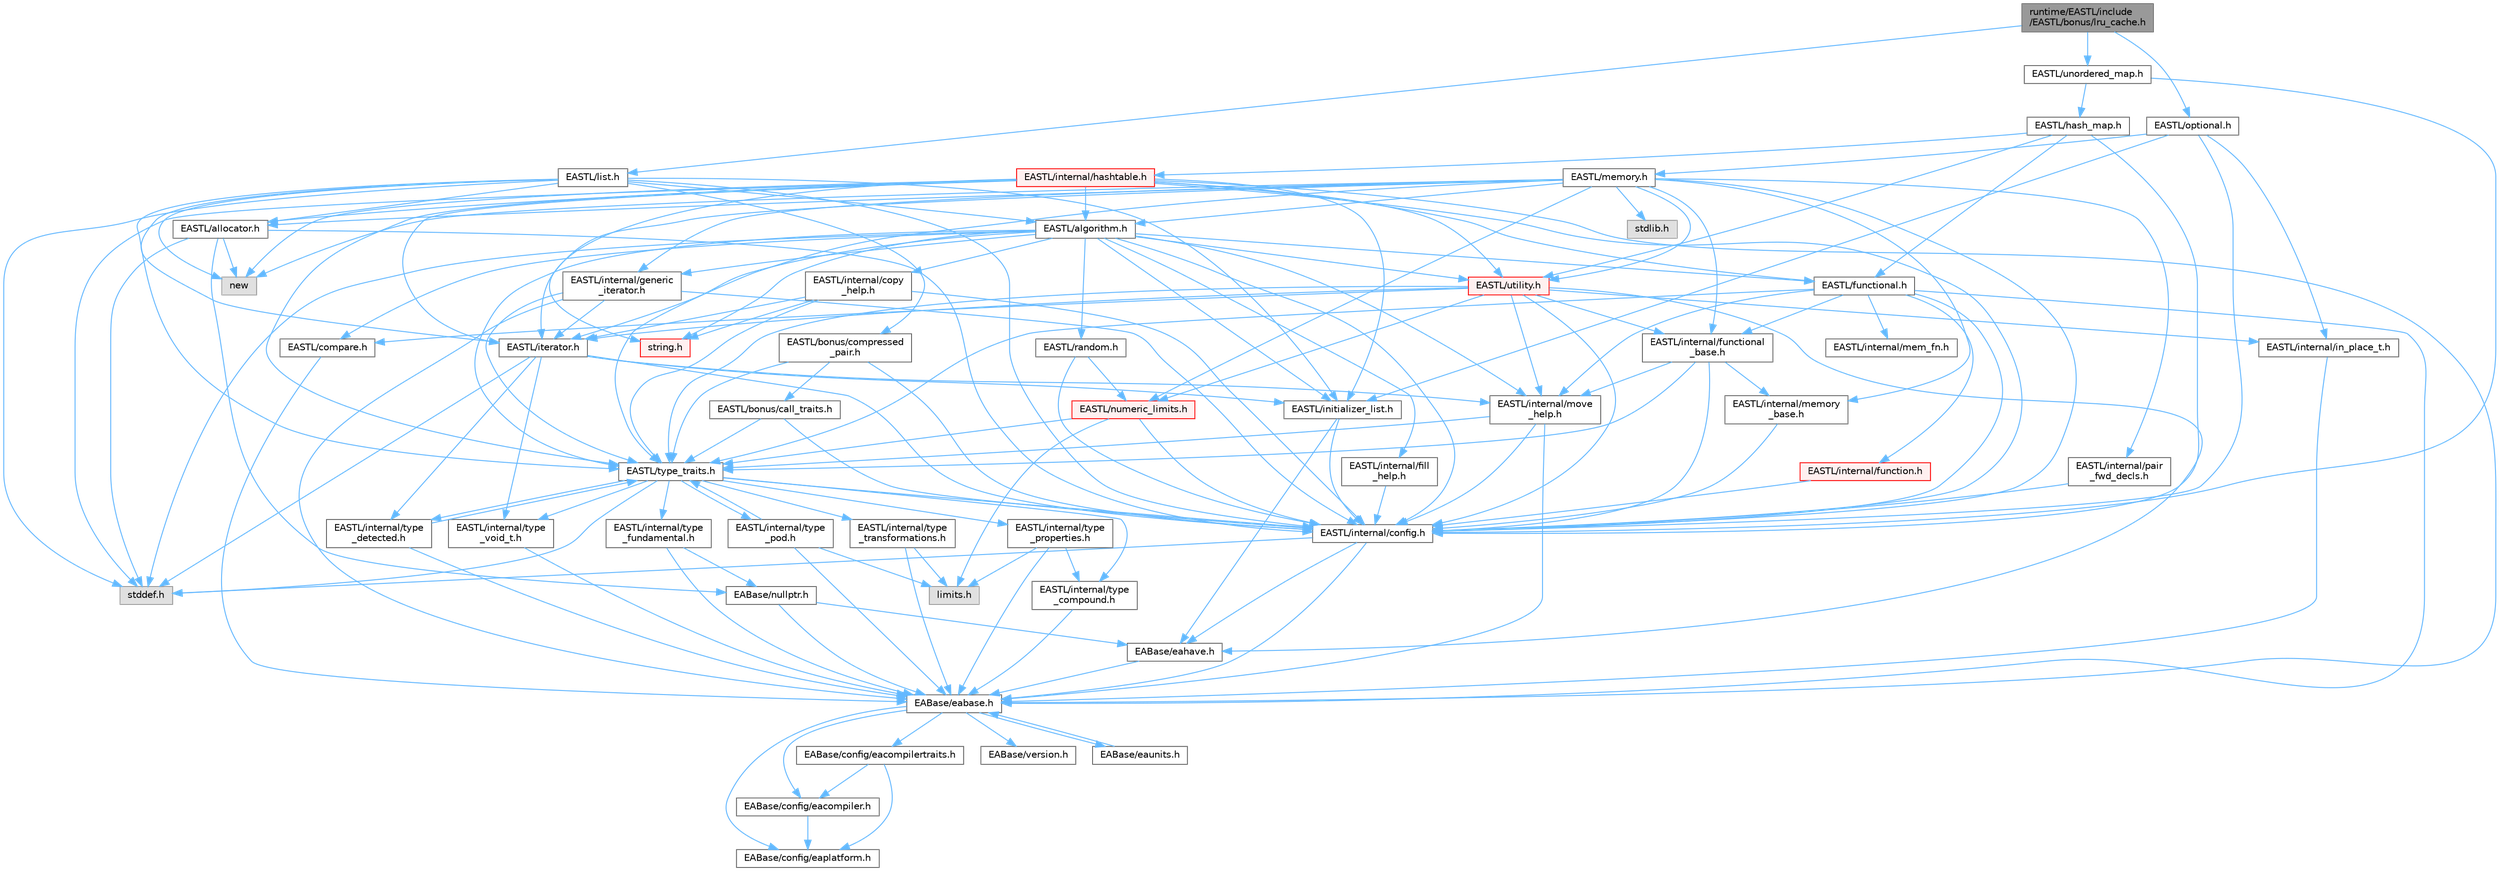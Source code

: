 digraph "runtime/EASTL/include/EASTL/bonus/lru_cache.h"
{
 // LATEX_PDF_SIZE
  bgcolor="transparent";
  edge [fontname=Helvetica,fontsize=10,labelfontname=Helvetica,labelfontsize=10];
  node [fontname=Helvetica,fontsize=10,shape=box,height=0.2,width=0.4];
  Node1 [id="Node000001",label="runtime/EASTL/include\l/EASTL/bonus/lru_cache.h",height=0.2,width=0.4,color="gray40", fillcolor="grey60", style="filled", fontcolor="black",tooltip=" "];
  Node1 -> Node2 [id="edge159_Node000001_Node000002",color="steelblue1",style="solid",tooltip=" "];
  Node2 [id="Node000002",label="EASTL/list.h",height=0.2,width=0.4,color="grey40", fillcolor="white", style="filled",URL="$_e_a_s_t_l_2include_2_e_a_s_t_l_2list_8h.html",tooltip=" "];
  Node2 -> Node3 [id="edge160_Node000002_Node000003",color="steelblue1",style="solid",tooltip=" "];
  Node3 [id="Node000003",label="EASTL/internal/config.h",height=0.2,width=0.4,color="grey40", fillcolor="white", style="filled",URL="$config_8h.html",tooltip=" "];
  Node3 -> Node4 [id="edge161_Node000003_Node000004",color="steelblue1",style="solid",tooltip=" "];
  Node4 [id="Node000004",label="EABase/eabase.h",height=0.2,width=0.4,color="grey40", fillcolor="white", style="filled",URL="$eabase_8h.html",tooltip=" "];
  Node4 -> Node5 [id="edge162_Node000004_Node000005",color="steelblue1",style="solid",tooltip=" "];
  Node5 [id="Node000005",label="EABase/config/eacompiler.h",height=0.2,width=0.4,color="grey40", fillcolor="white", style="filled",URL="$eacompiler_8h.html",tooltip=" "];
  Node5 -> Node6 [id="edge163_Node000005_Node000006",color="steelblue1",style="solid",tooltip=" "];
  Node6 [id="Node000006",label="EABase/config/eaplatform.h",height=0.2,width=0.4,color="grey40", fillcolor="white", style="filled",URL="$eaplatform_8h.html",tooltip=" "];
  Node4 -> Node7 [id="edge164_Node000004_Node000007",color="steelblue1",style="solid",tooltip=" "];
  Node7 [id="Node000007",label="EABase/config/eacompilertraits.h",height=0.2,width=0.4,color="grey40", fillcolor="white", style="filled",URL="$eacompilertraits_8h.html",tooltip=" "];
  Node7 -> Node6 [id="edge165_Node000007_Node000006",color="steelblue1",style="solid",tooltip=" "];
  Node7 -> Node5 [id="edge166_Node000007_Node000005",color="steelblue1",style="solid",tooltip=" "];
  Node4 -> Node6 [id="edge167_Node000004_Node000006",color="steelblue1",style="solid",tooltip=" "];
  Node4 -> Node8 [id="edge168_Node000004_Node000008",color="steelblue1",style="solid",tooltip=" "];
  Node8 [id="Node000008",label="EABase/version.h",height=0.2,width=0.4,color="grey40", fillcolor="white", style="filled",URL="$_e_a_s_t_l_2packages_2_e_a_base_2include_2_common_2_e_a_base_2version_8h.html",tooltip=" "];
  Node4 -> Node9 [id="edge169_Node000004_Node000009",color="steelblue1",style="solid",tooltip=" "];
  Node9 [id="Node000009",label="EABase/eaunits.h",height=0.2,width=0.4,color="grey40", fillcolor="white", style="filled",URL="$eaunits_8h.html",tooltip=" "];
  Node9 -> Node4 [id="edge170_Node000009_Node000004",color="steelblue1",style="solid",tooltip=" "];
  Node3 -> Node10 [id="edge171_Node000003_Node000010",color="steelblue1",style="solid",tooltip=" "];
  Node10 [id="Node000010",label="EABase/eahave.h",height=0.2,width=0.4,color="grey40", fillcolor="white", style="filled",URL="$eahave_8h.html",tooltip=" "];
  Node10 -> Node4 [id="edge172_Node000010_Node000004",color="steelblue1",style="solid",tooltip=" "];
  Node3 -> Node11 [id="edge173_Node000003_Node000011",color="steelblue1",style="solid",tooltip=" "];
  Node11 [id="Node000011",label="stddef.h",height=0.2,width=0.4,color="grey60", fillcolor="#E0E0E0", style="filled",tooltip=" "];
  Node2 -> Node12 [id="edge174_Node000002_Node000012",color="steelblue1",style="solid",tooltip=" "];
  Node12 [id="Node000012",label="EASTL/allocator.h",height=0.2,width=0.4,color="grey40", fillcolor="white", style="filled",URL="$allocator_8h.html",tooltip=" "];
  Node12 -> Node3 [id="edge175_Node000012_Node000003",color="steelblue1",style="solid",tooltip=" "];
  Node12 -> Node13 [id="edge176_Node000012_Node000013",color="steelblue1",style="solid",tooltip=" "];
  Node13 [id="Node000013",label="EABase/nullptr.h",height=0.2,width=0.4,color="grey40", fillcolor="white", style="filled",URL="$nullptr_8h.html",tooltip=" "];
  Node13 -> Node4 [id="edge177_Node000013_Node000004",color="steelblue1",style="solid",tooltip=" "];
  Node13 -> Node10 [id="edge178_Node000013_Node000010",color="steelblue1",style="solid",tooltip=" "];
  Node12 -> Node11 [id="edge179_Node000012_Node000011",color="steelblue1",style="solid",tooltip=" "];
  Node12 -> Node14 [id="edge180_Node000012_Node000014",color="steelblue1",style="solid",tooltip=" "];
  Node14 [id="Node000014",label="new",height=0.2,width=0.4,color="grey60", fillcolor="#E0E0E0", style="filled",tooltip=" "];
  Node2 -> Node15 [id="edge181_Node000002_Node000015",color="steelblue1",style="solid",tooltip=" "];
  Node15 [id="Node000015",label="EASTL/type_traits.h",height=0.2,width=0.4,color="grey40", fillcolor="white", style="filled",URL="$_e_a_s_t_l_2include_2_e_a_s_t_l_2type__traits_8h.html",tooltip=" "];
  Node15 -> Node3 [id="edge182_Node000015_Node000003",color="steelblue1",style="solid",tooltip=" "];
  Node15 -> Node11 [id="edge183_Node000015_Node000011",color="steelblue1",style="solid",tooltip=" "];
  Node15 -> Node16 [id="edge184_Node000015_Node000016",color="steelblue1",style="solid",tooltip=" "];
  Node16 [id="Node000016",label="EASTL/internal/type\l_fundamental.h",height=0.2,width=0.4,color="grey40", fillcolor="white", style="filled",URL="$type__fundamental_8h.html",tooltip=" "];
  Node16 -> Node4 [id="edge185_Node000016_Node000004",color="steelblue1",style="solid",tooltip=" "];
  Node16 -> Node13 [id="edge186_Node000016_Node000013",color="steelblue1",style="solid",tooltip=" "];
  Node15 -> Node17 [id="edge187_Node000015_Node000017",color="steelblue1",style="solid",tooltip=" "];
  Node17 [id="Node000017",label="EASTL/internal/type\l_transformations.h",height=0.2,width=0.4,color="grey40", fillcolor="white", style="filled",URL="$type__transformations_8h.html",tooltip=" "];
  Node17 -> Node4 [id="edge188_Node000017_Node000004",color="steelblue1",style="solid",tooltip=" "];
  Node17 -> Node18 [id="edge189_Node000017_Node000018",color="steelblue1",style="solid",tooltip=" "];
  Node18 [id="Node000018",label="limits.h",height=0.2,width=0.4,color="grey60", fillcolor="#E0E0E0", style="filled",tooltip=" "];
  Node15 -> Node19 [id="edge190_Node000015_Node000019",color="steelblue1",style="solid",tooltip=" "];
  Node19 [id="Node000019",label="EASTL/internal/type\l_void_t.h",height=0.2,width=0.4,color="grey40", fillcolor="white", style="filled",URL="$type__void__t_8h.html",tooltip=" "];
  Node19 -> Node4 [id="edge191_Node000019_Node000004",color="steelblue1",style="solid",tooltip=" "];
  Node15 -> Node20 [id="edge192_Node000015_Node000020",color="steelblue1",style="solid",tooltip=" "];
  Node20 [id="Node000020",label="EASTL/internal/type\l_properties.h",height=0.2,width=0.4,color="grey40", fillcolor="white", style="filled",URL="$type__properties_8h.html",tooltip=" "];
  Node20 -> Node4 [id="edge193_Node000020_Node000004",color="steelblue1",style="solid",tooltip=" "];
  Node20 -> Node18 [id="edge194_Node000020_Node000018",color="steelblue1",style="solid",tooltip=" "];
  Node20 -> Node21 [id="edge195_Node000020_Node000021",color="steelblue1",style="solid",tooltip=" "];
  Node21 [id="Node000021",label="EASTL/internal/type\l_compound.h",height=0.2,width=0.4,color="grey40", fillcolor="white", style="filled",URL="$type__compound_8h.html",tooltip=" "];
  Node21 -> Node4 [id="edge196_Node000021_Node000004",color="steelblue1",style="solid",tooltip=" "];
  Node15 -> Node21 [id="edge197_Node000015_Node000021",color="steelblue1",style="solid",tooltip=" "];
  Node15 -> Node22 [id="edge198_Node000015_Node000022",color="steelblue1",style="solid",tooltip=" "];
  Node22 [id="Node000022",label="EASTL/internal/type\l_pod.h",height=0.2,width=0.4,color="grey40", fillcolor="white", style="filled",URL="$type__pod_8h.html",tooltip=" "];
  Node22 -> Node4 [id="edge199_Node000022_Node000004",color="steelblue1",style="solid",tooltip=" "];
  Node22 -> Node18 [id="edge200_Node000022_Node000018",color="steelblue1",style="solid",tooltip=" "];
  Node22 -> Node15 [id="edge201_Node000022_Node000015",color="steelblue1",style="solid",tooltip=" "];
  Node15 -> Node23 [id="edge202_Node000015_Node000023",color="steelblue1",style="solid",tooltip=" "];
  Node23 [id="Node000023",label="EASTL/internal/type\l_detected.h",height=0.2,width=0.4,color="grey40", fillcolor="white", style="filled",URL="$type__detected_8h.html",tooltip=" "];
  Node23 -> Node4 [id="edge203_Node000023_Node000004",color="steelblue1",style="solid",tooltip=" "];
  Node23 -> Node15 [id="edge204_Node000023_Node000015",color="steelblue1",style="solid",tooltip=" "];
  Node2 -> Node24 [id="edge205_Node000002_Node000024",color="steelblue1",style="solid",tooltip=" "];
  Node24 [id="Node000024",label="EASTL/iterator.h",height=0.2,width=0.4,color="grey40", fillcolor="white", style="filled",URL="$_e_a_s_t_l_2include_2_e_a_s_t_l_2iterator_8h.html",tooltip=" "];
  Node24 -> Node3 [id="edge206_Node000024_Node000003",color="steelblue1",style="solid",tooltip=" "];
  Node24 -> Node25 [id="edge207_Node000024_Node000025",color="steelblue1",style="solid",tooltip=" "];
  Node25 [id="Node000025",label="EASTL/internal/move\l_help.h",height=0.2,width=0.4,color="grey40", fillcolor="white", style="filled",URL="$move__help_8h.html",tooltip=" "];
  Node25 -> Node4 [id="edge208_Node000025_Node000004",color="steelblue1",style="solid",tooltip=" "];
  Node25 -> Node3 [id="edge209_Node000025_Node000003",color="steelblue1",style="solid",tooltip=" "];
  Node25 -> Node15 [id="edge210_Node000025_Node000015",color="steelblue1",style="solid",tooltip=" "];
  Node24 -> Node23 [id="edge211_Node000024_Node000023",color="steelblue1",style="solid",tooltip=" "];
  Node24 -> Node19 [id="edge212_Node000024_Node000019",color="steelblue1",style="solid",tooltip=" "];
  Node24 -> Node26 [id="edge213_Node000024_Node000026",color="steelblue1",style="solid",tooltip=" "];
  Node26 [id="Node000026",label="EASTL/initializer_list.h",height=0.2,width=0.4,color="grey40", fillcolor="white", style="filled",URL="$initializer__list_8h.html",tooltip=" "];
  Node26 -> Node3 [id="edge214_Node000026_Node000003",color="steelblue1",style="solid",tooltip=" "];
  Node26 -> Node10 [id="edge215_Node000026_Node000010",color="steelblue1",style="solid",tooltip=" "];
  Node24 -> Node11 [id="edge216_Node000024_Node000011",color="steelblue1",style="solid",tooltip=" "];
  Node2 -> Node27 [id="edge217_Node000002_Node000027",color="steelblue1",style="solid",tooltip=" "];
  Node27 [id="Node000027",label="EASTL/algorithm.h",height=0.2,width=0.4,color="grey40", fillcolor="white", style="filled",URL="$_e_a_s_t_l_2include_2_e_a_s_t_l_2algorithm_8h.html",tooltip=" "];
  Node27 -> Node3 [id="edge218_Node000027_Node000003",color="steelblue1",style="solid",tooltip=" "];
  Node27 -> Node15 [id="edge219_Node000027_Node000015",color="steelblue1",style="solid",tooltip=" "];
  Node27 -> Node25 [id="edge220_Node000027_Node000025",color="steelblue1",style="solid",tooltip=" "];
  Node27 -> Node28 [id="edge221_Node000027_Node000028",color="steelblue1",style="solid",tooltip=" "];
  Node28 [id="Node000028",label="EASTL/internal/copy\l_help.h",height=0.2,width=0.4,color="grey40", fillcolor="white", style="filled",URL="$copy__help_8h.html",tooltip=" "];
  Node28 -> Node3 [id="edge222_Node000028_Node000003",color="steelblue1",style="solid",tooltip=" "];
  Node28 -> Node15 [id="edge223_Node000028_Node000015",color="steelblue1",style="solid",tooltip=" "];
  Node28 -> Node24 [id="edge224_Node000028_Node000024",color="steelblue1",style="solid",tooltip=" "];
  Node28 -> Node29 [id="edge225_Node000028_Node000029",color="steelblue1",style="solid",tooltip=" "];
  Node29 [id="Node000029",label="string.h",height=0.2,width=0.4,color="red", fillcolor="#FFF0F0", style="filled",URL="$string_8h.html",tooltip=" "];
  Node27 -> Node150 [id="edge226_Node000027_Node000150",color="steelblue1",style="solid",tooltip=" "];
  Node150 [id="Node000150",label="EASTL/internal/fill\l_help.h",height=0.2,width=0.4,color="grey40", fillcolor="white", style="filled",URL="$fill__help_8h.html",tooltip=" "];
  Node150 -> Node3 [id="edge227_Node000150_Node000003",color="steelblue1",style="solid",tooltip=" "];
  Node27 -> Node26 [id="edge228_Node000027_Node000026",color="steelblue1",style="solid",tooltip=" "];
  Node27 -> Node24 [id="edge229_Node000027_Node000024",color="steelblue1",style="solid",tooltip=" "];
  Node27 -> Node60 [id="edge230_Node000027_Node000060",color="steelblue1",style="solid",tooltip=" "];
  Node60 [id="Node000060",label="EASTL/functional.h",height=0.2,width=0.4,color="grey40", fillcolor="white", style="filled",URL="$_e_a_s_t_l_2include_2_e_a_s_t_l_2functional_8h.html",tooltip=" "];
  Node60 -> Node4 [id="edge231_Node000060_Node000004",color="steelblue1",style="solid",tooltip=" "];
  Node60 -> Node3 [id="edge232_Node000060_Node000003",color="steelblue1",style="solid",tooltip=" "];
  Node60 -> Node25 [id="edge233_Node000060_Node000025",color="steelblue1",style="solid",tooltip=" "];
  Node60 -> Node15 [id="edge234_Node000060_Node000015",color="steelblue1",style="solid",tooltip=" "];
  Node60 -> Node43 [id="edge235_Node000060_Node000043",color="steelblue1",style="solid",tooltip=" "];
  Node43 [id="Node000043",label="EASTL/internal/functional\l_base.h",height=0.2,width=0.4,color="grey40", fillcolor="white", style="filled",URL="$functional__base_8h.html",tooltip=" "];
  Node43 -> Node3 [id="edge236_Node000043_Node000003",color="steelblue1",style="solid",tooltip=" "];
  Node43 -> Node39 [id="edge237_Node000043_Node000039",color="steelblue1",style="solid",tooltip=" "];
  Node39 [id="Node000039",label="EASTL/internal/memory\l_base.h",height=0.2,width=0.4,color="grey40", fillcolor="white", style="filled",URL="$memory__base_8h.html",tooltip=" "];
  Node39 -> Node3 [id="edge238_Node000039_Node000003",color="steelblue1",style="solid",tooltip=" "];
  Node43 -> Node25 [id="edge239_Node000043_Node000025",color="steelblue1",style="solid",tooltip=" "];
  Node43 -> Node15 [id="edge240_Node000043_Node000015",color="steelblue1",style="solid",tooltip=" "];
  Node60 -> Node61 [id="edge241_Node000060_Node000061",color="steelblue1",style="solid",tooltip=" "];
  Node61 [id="Node000061",label="EASTL/internal/mem_fn.h",height=0.2,width=0.4,color="grey40", fillcolor="white", style="filled",URL="$mem__fn_8h.html",tooltip=" "];
  Node60 -> Node62 [id="edge242_Node000060_Node000062",color="steelblue1",style="solid",tooltip=" "];
  Node62 [id="Node000062",label="EASTL/internal/function.h",height=0.2,width=0.4,color="red", fillcolor="#FFF0F0", style="filled",URL="$_e_a_s_t_l_2include_2_e_a_s_t_l_2internal_2function_8h.html",tooltip=" "];
  Node62 -> Node3 [id="edge243_Node000062_Node000003",color="steelblue1",style="solid",tooltip=" "];
  Node27 -> Node44 [id="edge244_Node000027_Node000044",color="steelblue1",style="solid",tooltip=" "];
  Node44 [id="Node000044",label="EASTL/utility.h",height=0.2,width=0.4,color="red", fillcolor="#FFF0F0", style="filled",URL="$_e_a_s_t_l_2include_2_e_a_s_t_l_2utility_8h.html",tooltip=" "];
  Node44 -> Node3 [id="edge245_Node000044_Node000003",color="steelblue1",style="solid",tooltip=" "];
  Node44 -> Node15 [id="edge246_Node000044_Node000015",color="steelblue1",style="solid",tooltip=" "];
  Node44 -> Node24 [id="edge247_Node000044_Node000024",color="steelblue1",style="solid",tooltip=" "];
  Node44 -> Node45 [id="edge248_Node000044_Node000045",color="steelblue1",style="solid",tooltip=" "];
  Node45 [id="Node000045",label="EASTL/numeric_limits.h",height=0.2,width=0.4,color="red", fillcolor="#FFF0F0", style="filled",URL="$numeric__limits_8h.html",tooltip=" "];
  Node45 -> Node3 [id="edge249_Node000045_Node000003",color="steelblue1",style="solid",tooltip=" "];
  Node45 -> Node15 [id="edge250_Node000045_Node000015",color="steelblue1",style="solid",tooltip=" "];
  Node45 -> Node18 [id="edge251_Node000045_Node000018",color="steelblue1",style="solid",tooltip=" "];
  Node44 -> Node47 [id="edge252_Node000044_Node000047",color="steelblue1",style="solid",tooltip=" "];
  Node47 [id="Node000047",label="EASTL/compare.h",height=0.2,width=0.4,color="grey40", fillcolor="white", style="filled",URL="$compare_8h.html",tooltip=" "];
  Node47 -> Node4 [id="edge253_Node000047_Node000004",color="steelblue1",style="solid",tooltip=" "];
  Node44 -> Node43 [id="edge254_Node000044_Node000043",color="steelblue1",style="solid",tooltip=" "];
  Node44 -> Node25 [id="edge255_Node000044_Node000025",color="steelblue1",style="solid",tooltip=" "];
  Node44 -> Node10 [id="edge256_Node000044_Node000010",color="steelblue1",style="solid",tooltip=" "];
  Node44 -> Node50 [id="edge257_Node000044_Node000050",color="steelblue1",style="solid",tooltip=" "];
  Node50 [id="Node000050",label="EASTL/internal/in_place_t.h",height=0.2,width=0.4,color="grey40", fillcolor="white", style="filled",URL="$in__place__t_8h.html",tooltip=" "];
  Node50 -> Node4 [id="edge258_Node000050_Node000004",color="steelblue1",style="solid",tooltip=" "];
  Node27 -> Node41 [id="edge259_Node000027_Node000041",color="steelblue1",style="solid",tooltip=" "];
  Node41 [id="Node000041",label="EASTL/internal/generic\l_iterator.h",height=0.2,width=0.4,color="grey40", fillcolor="white", style="filled",URL="$generic__iterator_8h.html",tooltip=" "];
  Node41 -> Node4 [id="edge260_Node000041_Node000004",color="steelblue1",style="solid",tooltip=" "];
  Node41 -> Node3 [id="edge261_Node000041_Node000003",color="steelblue1",style="solid",tooltip=" "];
  Node41 -> Node24 [id="edge262_Node000041_Node000024",color="steelblue1",style="solid",tooltip=" "];
  Node41 -> Node15 [id="edge263_Node000041_Node000015",color="steelblue1",style="solid",tooltip=" "];
  Node27 -> Node151 [id="edge264_Node000027_Node000151",color="steelblue1",style="solid",tooltip=" "];
  Node151 [id="Node000151",label="EASTL/random.h",height=0.2,width=0.4,color="grey40", fillcolor="white", style="filled",URL="$random_8h.html",tooltip=" "];
  Node151 -> Node3 [id="edge265_Node000151_Node000003",color="steelblue1",style="solid",tooltip=" "];
  Node151 -> Node45 [id="edge266_Node000151_Node000045",color="steelblue1",style="solid",tooltip=" "];
  Node27 -> Node47 [id="edge267_Node000027_Node000047",color="steelblue1",style="solid",tooltip=" "];
  Node27 -> Node11 [id="edge268_Node000027_Node000011",color="steelblue1",style="solid",tooltip=" "];
  Node27 -> Node29 [id="edge269_Node000027_Node000029",color="steelblue1",style="solid",tooltip=" "];
  Node2 -> Node26 [id="edge270_Node000002_Node000026",color="steelblue1",style="solid",tooltip=" "];
  Node2 -> Node58 [id="edge271_Node000002_Node000058",color="steelblue1",style="solid",tooltip=" "];
  Node58 [id="Node000058",label="EASTL/bonus/compressed\l_pair.h",height=0.2,width=0.4,color="grey40", fillcolor="white", style="filled",URL="$compressed__pair_8h.html",tooltip=" "];
  Node58 -> Node3 [id="edge272_Node000058_Node000003",color="steelblue1",style="solid",tooltip=" "];
  Node58 -> Node15 [id="edge273_Node000058_Node000015",color="steelblue1",style="solid",tooltip=" "];
  Node58 -> Node59 [id="edge274_Node000058_Node000059",color="steelblue1",style="solid",tooltip=" "];
  Node59 [id="Node000059",label="EASTL/bonus/call_traits.h",height=0.2,width=0.4,color="grey40", fillcolor="white", style="filled",URL="$call__traits_8h.html",tooltip=" "];
  Node59 -> Node3 [id="edge275_Node000059_Node000003",color="steelblue1",style="solid",tooltip=" "];
  Node59 -> Node15 [id="edge276_Node000059_Node000015",color="steelblue1",style="solid",tooltip=" "];
  Node2 -> Node14 [id="edge277_Node000002_Node000014",color="steelblue1",style="solid",tooltip=" "];
  Node2 -> Node11 [id="edge278_Node000002_Node000011",color="steelblue1",style="solid",tooltip=" "];
  Node1 -> Node152 [id="edge279_Node000001_Node000152",color="steelblue1",style="solid",tooltip=" "];
  Node152 [id="Node000152",label="EASTL/unordered_map.h",height=0.2,width=0.4,color="grey40", fillcolor="white", style="filled",URL="$_e_a_s_t_l_2include_2_e_a_s_t_l_2unordered__map_8h.html",tooltip=" "];
  Node152 -> Node3 [id="edge280_Node000152_Node000003",color="steelblue1",style="solid",tooltip=" "];
  Node152 -> Node153 [id="edge281_Node000152_Node000153",color="steelblue1",style="solid",tooltip=" "];
  Node153 [id="Node000153",label="EASTL/hash_map.h",height=0.2,width=0.4,color="grey40", fillcolor="white", style="filled",URL="$hash__map_8h.html",tooltip=" "];
  Node153 -> Node3 [id="edge282_Node000153_Node000003",color="steelblue1",style="solid",tooltip=" "];
  Node153 -> Node154 [id="edge283_Node000153_Node000154",color="steelblue1",style="solid",tooltip=" "];
  Node154 [id="Node000154",label="EASTL/internal/hashtable.h",height=0.2,width=0.4,color="red", fillcolor="#FFF0F0", style="filled",URL="$hashtable_8h.html",tooltip=" "];
  Node154 -> Node4 [id="edge284_Node000154_Node000004",color="steelblue1",style="solid",tooltip=" "];
  Node154 -> Node3 [id="edge285_Node000154_Node000003",color="steelblue1",style="solid",tooltip=" "];
  Node154 -> Node15 [id="edge286_Node000154_Node000015",color="steelblue1",style="solid",tooltip=" "];
  Node154 -> Node12 [id="edge287_Node000154_Node000012",color="steelblue1",style="solid",tooltip=" "];
  Node154 -> Node24 [id="edge288_Node000154_Node000024",color="steelblue1",style="solid",tooltip=" "];
  Node154 -> Node60 [id="edge289_Node000154_Node000060",color="steelblue1",style="solid",tooltip=" "];
  Node154 -> Node44 [id="edge290_Node000154_Node000044",color="steelblue1",style="solid",tooltip=" "];
  Node154 -> Node27 [id="edge291_Node000154_Node000027",color="steelblue1",style="solid",tooltip=" "];
  Node154 -> Node26 [id="edge292_Node000154_Node000026",color="steelblue1",style="solid",tooltip=" "];
  Node154 -> Node29 [id="edge293_Node000154_Node000029",color="steelblue1",style="solid",tooltip=" "];
  Node154 -> Node14 [id="edge294_Node000154_Node000014",color="steelblue1",style="solid",tooltip=" "];
  Node154 -> Node11 [id="edge295_Node000154_Node000011",color="steelblue1",style="solid",tooltip=" "];
  Node153 -> Node60 [id="edge296_Node000153_Node000060",color="steelblue1",style="solid",tooltip=" "];
  Node153 -> Node44 [id="edge297_Node000153_Node000044",color="steelblue1",style="solid",tooltip=" "];
  Node1 -> Node156 [id="edge298_Node000001_Node000156",color="steelblue1",style="solid",tooltip=" "];
  Node156 [id="Node000156",label="EASTL/optional.h",height=0.2,width=0.4,color="grey40", fillcolor="white", style="filled",URL="$_e_a_s_t_l_2include_2_e_a_s_t_l_2optional_8h.html",tooltip=" "];
  Node156 -> Node3 [id="edge299_Node000156_Node000003",color="steelblue1",style="solid",tooltip=" "];
  Node156 -> Node26 [id="edge300_Node000156_Node000026",color="steelblue1",style="solid",tooltip=" "];
  Node156 -> Node40 [id="edge301_Node000156_Node000040",color="steelblue1",style="solid",tooltip=" "];
  Node40 [id="Node000040",label="EASTL/memory.h",height=0.2,width=0.4,color="grey40", fillcolor="white", style="filled",URL="$_e_a_s_t_l_2include_2_e_a_s_t_l_2memory_8h.html",tooltip=" "];
  Node40 -> Node3 [id="edge302_Node000040_Node000003",color="steelblue1",style="solid",tooltip=" "];
  Node40 -> Node39 [id="edge303_Node000040_Node000039",color="steelblue1",style="solid",tooltip=" "];
  Node40 -> Node41 [id="edge304_Node000040_Node000041",color="steelblue1",style="solid",tooltip=" "];
  Node40 -> Node42 [id="edge305_Node000040_Node000042",color="steelblue1",style="solid",tooltip=" "];
  Node42 [id="Node000042",label="EASTL/internal/pair\l_fwd_decls.h",height=0.2,width=0.4,color="grey40", fillcolor="white", style="filled",URL="$pair__fwd__decls_8h.html",tooltip=" "];
  Node42 -> Node3 [id="edge306_Node000042_Node000003",color="steelblue1",style="solid",tooltip=" "];
  Node40 -> Node43 [id="edge307_Node000040_Node000043",color="steelblue1",style="solid",tooltip=" "];
  Node40 -> Node27 [id="edge308_Node000040_Node000027",color="steelblue1",style="solid",tooltip=" "];
  Node40 -> Node15 [id="edge309_Node000040_Node000015",color="steelblue1",style="solid",tooltip=" "];
  Node40 -> Node12 [id="edge310_Node000040_Node000012",color="steelblue1",style="solid",tooltip=" "];
  Node40 -> Node24 [id="edge311_Node000040_Node000024",color="steelblue1",style="solid",tooltip=" "];
  Node40 -> Node44 [id="edge312_Node000040_Node000044",color="steelblue1",style="solid",tooltip=" "];
  Node40 -> Node45 [id="edge313_Node000040_Node000045",color="steelblue1",style="solid",tooltip=" "];
  Node40 -> Node53 [id="edge314_Node000040_Node000053",color="steelblue1",style="solid",tooltip=" "];
  Node53 [id="Node000053",label="stdlib.h",height=0.2,width=0.4,color="grey60", fillcolor="#E0E0E0", style="filled",tooltip=" "];
  Node40 -> Node14 [id="edge315_Node000040_Node000014",color="steelblue1",style="solid",tooltip=" "];
  Node156 -> Node50 [id="edge316_Node000156_Node000050",color="steelblue1",style="solid",tooltip=" "];
}
